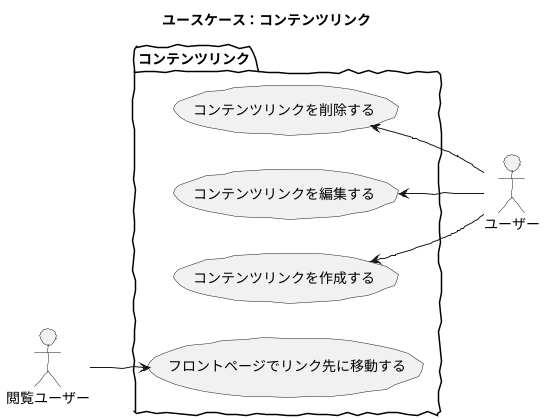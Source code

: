 @startuml

skinparam handwritten true
skinparam backgroundColor white

title ユースケース：コンテンツリンク

actor 閲覧ユーザー
actor ユーザー

package コンテンツリンク {
	left to right direction
	ユーザー -up-> (コンテンツリンクを作成する)
	ユーザー -up-> (コンテンツリンクを編集する)
	ユーザー -up-> (コンテンツリンクを削除する)
	閲覧ユーザー -down-> (フロントページでリンク先に移動する)
}

@enduml
